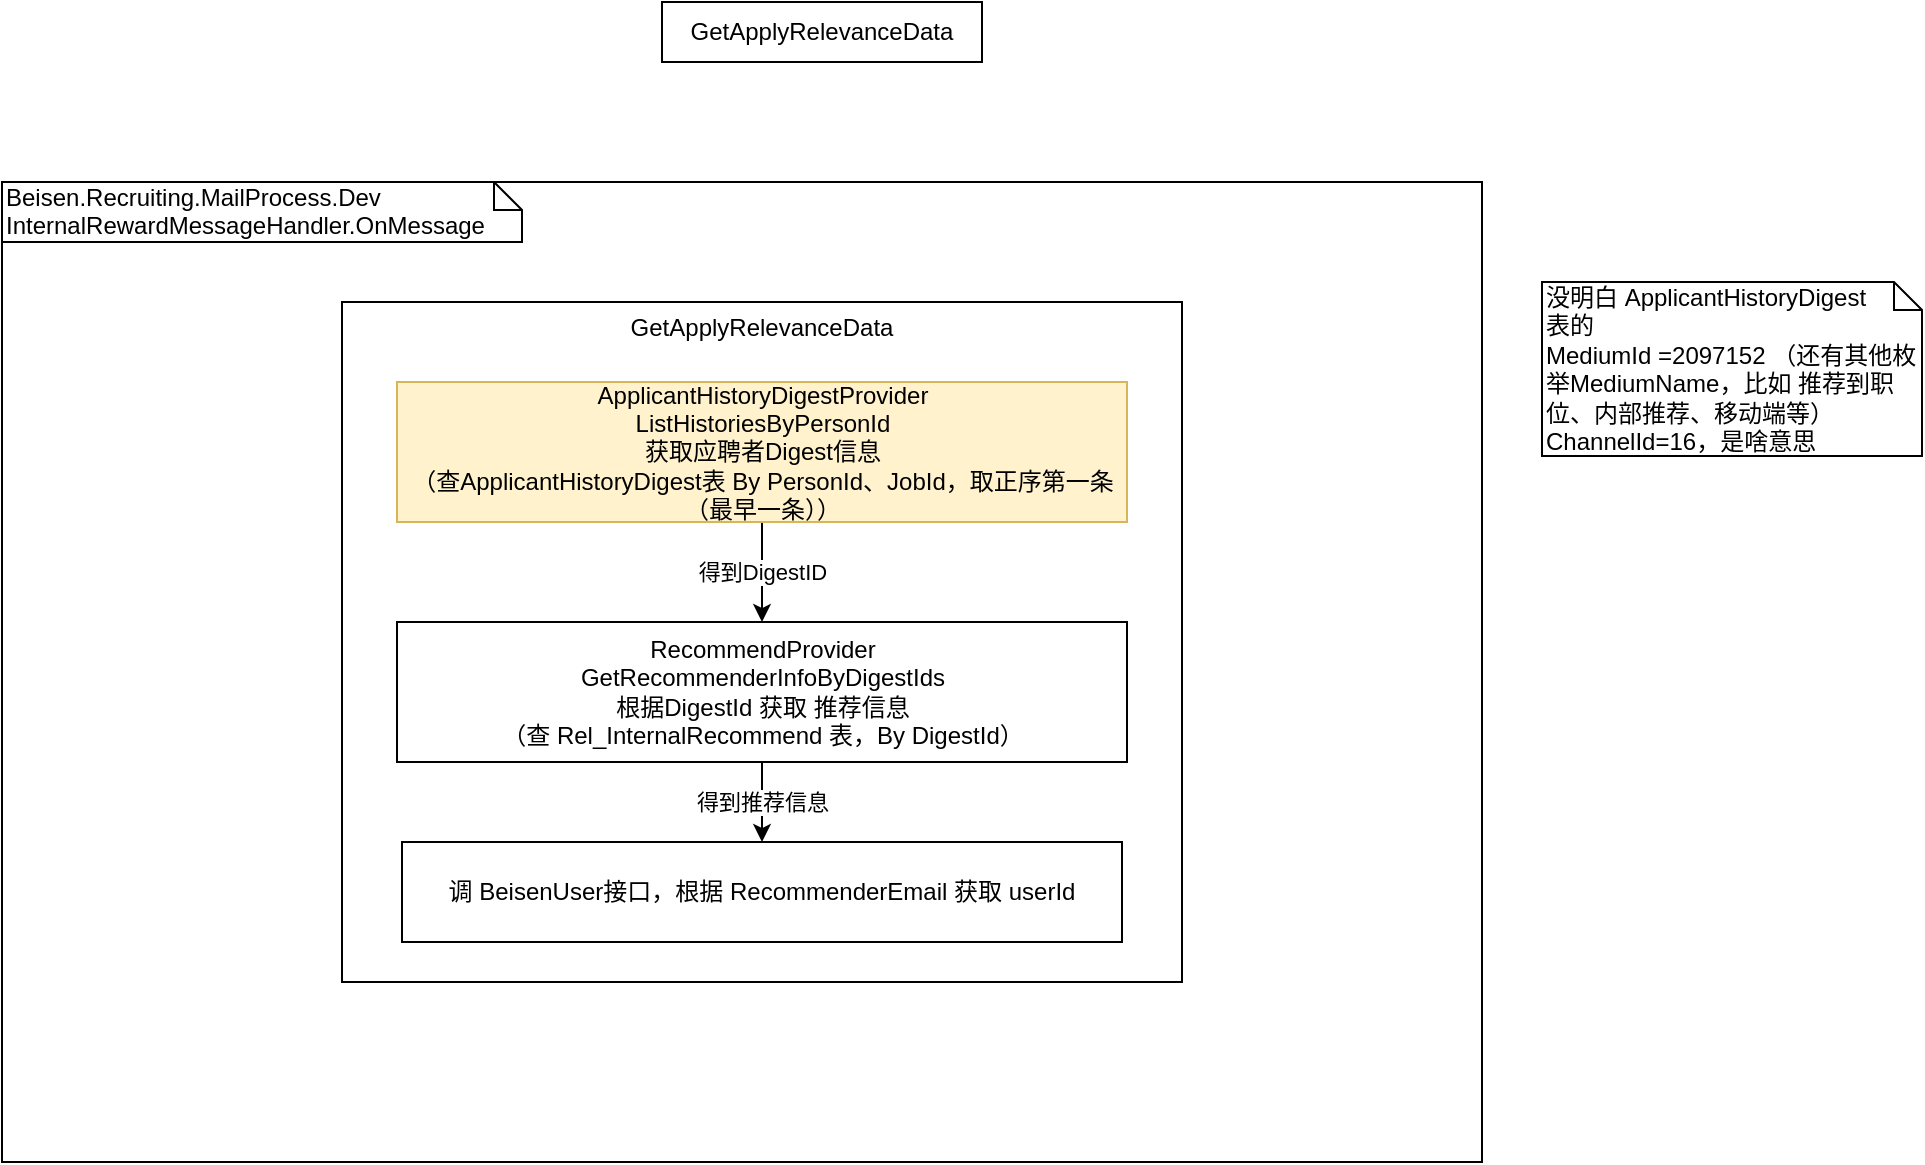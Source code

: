 <mxfile version="13.8.1" type="github">
  <diagram id="hxceB8bhMO8N4iSGg5qn" name="Page-1">
    <mxGraphModel dx="1422" dy="762" grid="1" gridSize="10" guides="1" tooltips="1" connect="1" arrows="1" fold="1" page="1" pageScale="1" pageWidth="1654" pageHeight="2336" math="0" shadow="0">
      <root>
        <mxCell id="0" />
        <mxCell id="1" parent="0" />
        <mxCell id="eFzzsfOAj4i4j4rAg_sY-4" value="" style="rounded=0;whiteSpace=wrap;html=1;" vertex="1" parent="1">
          <mxGeometry x="150" y="170" width="740" height="490" as="geometry" />
        </mxCell>
        <mxCell id="eFzzsfOAj4i4j4rAg_sY-12" value="" style="rounded=0;whiteSpace=wrap;html=1;" vertex="1" parent="1">
          <mxGeometry x="320" y="230" width="420" height="340" as="geometry" />
        </mxCell>
        <mxCell id="eFzzsfOAj4i4j4rAg_sY-3" value="Beisen.Recruiting.MailProcess.Dev&lt;br&gt;InternalRewardMessageHandler.OnMessage" style="shape=note;whiteSpace=wrap;html=1;size=14;verticalAlign=top;align=left;spacingTop=-6;" vertex="1" parent="1">
          <mxGeometry x="150" y="170" width="260" height="30" as="geometry" />
        </mxCell>
        <mxCell id="eFzzsfOAj4i4j4rAg_sY-5" value="GetApplyRelevanceData" style="rounded=0;whiteSpace=wrap;html=1;" vertex="1" parent="1">
          <mxGeometry x="480" y="80" width="160" height="30" as="geometry" />
        </mxCell>
        <mxCell id="eFzzsfOAj4i4j4rAg_sY-9" value="得到DigestID" style="edgeStyle=orthogonalEdgeStyle;rounded=0;orthogonalLoop=1;jettySize=auto;html=1;" edge="1" parent="1" source="eFzzsfOAj4i4j4rAg_sY-6" target="eFzzsfOAj4i4j4rAg_sY-8">
          <mxGeometry relative="1" as="geometry" />
        </mxCell>
        <mxCell id="eFzzsfOAj4i4j4rAg_sY-6" value="ApplicantHistoryDigestProvider&lt;br&gt;ListHistoriesByPersonId&lt;br&gt;获取应聘者Digest信息&lt;br&gt;（查ApplicantHistoryDigest表 By PersonId、JobId，取正序第一条（最早一条））" style="rounded=0;whiteSpace=wrap;html=1;fillColor=#fff2cc;strokeColor=#d6b656;" vertex="1" parent="1">
          <mxGeometry x="347.5" y="270" width="365" height="70" as="geometry" />
        </mxCell>
        <mxCell id="eFzzsfOAj4i4j4rAg_sY-7" value="没明白 ApplicantHistoryDigest &lt;br&gt;表的 &lt;br&gt;MediumId =2097152 （还有其他枚举MediumName，比如 推荐到职位、内部推荐、移动端等）&lt;br&gt;ChannelId=16，是啥意思" style="shape=note;whiteSpace=wrap;html=1;size=14;verticalAlign=top;align=left;spacingTop=-6;" vertex="1" parent="1">
          <mxGeometry x="920" y="220" width="190" height="87" as="geometry" />
        </mxCell>
        <mxCell id="eFzzsfOAj4i4j4rAg_sY-11" value="得到推荐信息" style="edgeStyle=orthogonalEdgeStyle;rounded=0;orthogonalLoop=1;jettySize=auto;html=1;" edge="1" parent="1" source="eFzzsfOAj4i4j4rAg_sY-8" target="eFzzsfOAj4i4j4rAg_sY-10">
          <mxGeometry relative="1" as="geometry" />
        </mxCell>
        <mxCell id="eFzzsfOAj4i4j4rAg_sY-8" value="RecommendProvider&lt;br&gt;GetRecommenderInfoByDigestIds&lt;br&gt;根据DigestId 获取 推荐信息&lt;br&gt;（查 Rel_InternalRecommend 表，By DigestId）" style="rounded=0;whiteSpace=wrap;html=1;" vertex="1" parent="1">
          <mxGeometry x="347.5" y="390" width="365" height="70" as="geometry" />
        </mxCell>
        <mxCell id="eFzzsfOAj4i4j4rAg_sY-10" value="调 BeisenUser接口，根据 RecommenderEmail 获取 userId" style="whiteSpace=wrap;html=1;rounded=0;" vertex="1" parent="1">
          <mxGeometry x="350" y="500" width="360" height="50" as="geometry" />
        </mxCell>
        <mxCell id="eFzzsfOAj4i4j4rAg_sY-13" value="GetApplyRelevanceData" style="text;html=1;strokeColor=none;fillColor=none;align=center;verticalAlign=middle;whiteSpace=wrap;rounded=0;" vertex="1" parent="1">
          <mxGeometry x="510" y="233" width="40" height="20" as="geometry" />
        </mxCell>
      </root>
    </mxGraphModel>
  </diagram>
</mxfile>
